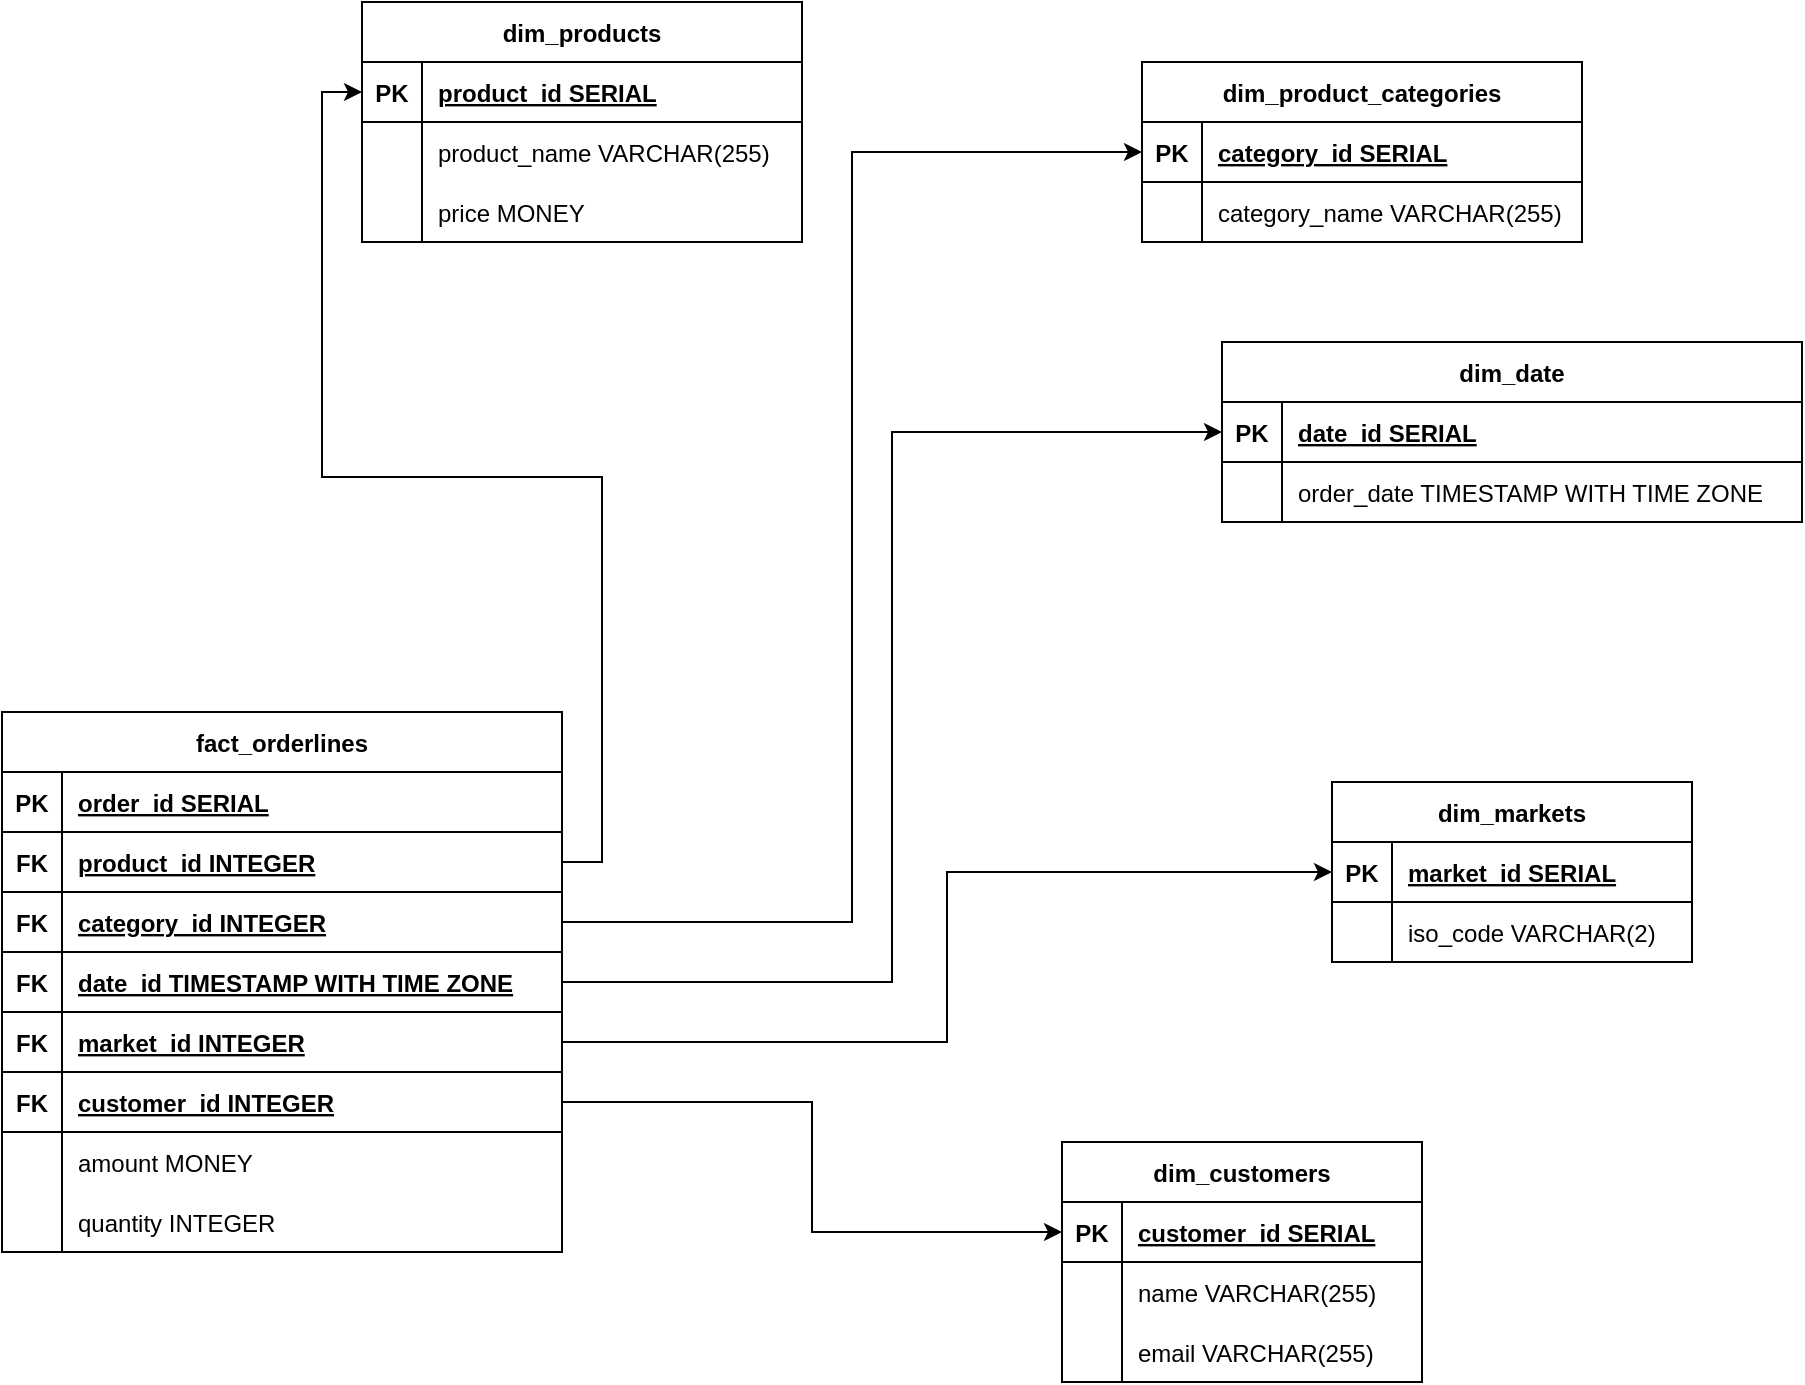 <mxfile version="23.1.1" type="device">
  <diagram id="XZgbwGNa7oJnOQkx7R82" name="Page-1">
    <mxGraphModel dx="2320" dy="634" grid="1" gridSize="10" guides="1" tooltips="1" connect="1" arrows="1" fold="1" page="1" pageScale="1" pageWidth="1100" pageHeight="850" math="0" shadow="0">
      <root>
        <mxCell id="0" />
        <mxCell id="1" parent="0" />
        <mxCell id="pxrLNf_T3DCZ3p7mx5f7-1" value="fact_orderlines" style="shape=table;startSize=30;container=1;collapsible=1;childLayout=tableLayout;fixedRows=1;rowLines=0;fontStyle=1;align=center;resizeLast=1;" vertex="1" parent="1">
          <mxGeometry x="-1070" y="385" width="280" height="270" as="geometry" />
        </mxCell>
        <mxCell id="pxrLNf_T3DCZ3p7mx5f7-77" style="shape=tableRow;horizontal=0;startSize=0;swimlaneHead=0;swimlaneBody=0;fillColor=none;collapsible=0;dropTarget=0;points=[[0,0.5],[1,0.5]];portConstraint=eastwest;strokeColor=inherit;top=0;left=0;right=0;bottom=1;" vertex="1" parent="pxrLNf_T3DCZ3p7mx5f7-1">
          <mxGeometry y="30" width="280" height="30" as="geometry" />
        </mxCell>
        <mxCell id="pxrLNf_T3DCZ3p7mx5f7-78" value="PK" style="shape=partialRectangle;overflow=hidden;connectable=0;fillColor=none;strokeColor=inherit;top=0;left=0;bottom=0;right=0;fontStyle=1;" vertex="1" parent="pxrLNf_T3DCZ3p7mx5f7-77">
          <mxGeometry width="30" height="30" as="geometry">
            <mxRectangle width="30" height="30" as="alternateBounds" />
          </mxGeometry>
        </mxCell>
        <mxCell id="pxrLNf_T3DCZ3p7mx5f7-79" value="order_id SERIAL" style="shape=partialRectangle;overflow=hidden;connectable=0;fillColor=none;align=left;strokeColor=inherit;top=0;left=0;bottom=0;right=0;spacingLeft=6;fontStyle=5;" vertex="1" parent="pxrLNf_T3DCZ3p7mx5f7-77">
          <mxGeometry x="30" width="250" height="30" as="geometry">
            <mxRectangle width="250" height="30" as="alternateBounds" />
          </mxGeometry>
        </mxCell>
        <mxCell id="pxrLNf_T3DCZ3p7mx5f7-96" style="shape=tableRow;horizontal=0;startSize=0;swimlaneHead=0;swimlaneBody=0;fillColor=none;collapsible=0;dropTarget=0;points=[[0,0.5],[1,0.5]];portConstraint=eastwest;strokeColor=inherit;top=0;left=0;right=0;bottom=1;" vertex="1" parent="pxrLNf_T3DCZ3p7mx5f7-1">
          <mxGeometry y="60" width="280" height="30" as="geometry" />
        </mxCell>
        <mxCell id="pxrLNf_T3DCZ3p7mx5f7-97" value="FK" style="shape=partialRectangle;overflow=hidden;connectable=0;fillColor=none;strokeColor=inherit;top=0;left=0;bottom=0;right=0;fontStyle=1;" vertex="1" parent="pxrLNf_T3DCZ3p7mx5f7-96">
          <mxGeometry width="30" height="30" as="geometry">
            <mxRectangle width="30" height="30" as="alternateBounds" />
          </mxGeometry>
        </mxCell>
        <mxCell id="pxrLNf_T3DCZ3p7mx5f7-98" value="product_id INTEGER" style="shape=partialRectangle;overflow=hidden;connectable=0;fillColor=none;align=left;strokeColor=inherit;top=0;left=0;bottom=0;right=0;spacingLeft=6;fontStyle=5;" vertex="1" parent="pxrLNf_T3DCZ3p7mx5f7-96">
          <mxGeometry x="30" width="250" height="30" as="geometry">
            <mxRectangle width="250" height="30" as="alternateBounds" />
          </mxGeometry>
        </mxCell>
        <mxCell id="pxrLNf_T3DCZ3p7mx5f7-104" style="shape=tableRow;horizontal=0;startSize=0;swimlaneHead=0;swimlaneBody=0;fillColor=none;collapsible=0;dropTarget=0;points=[[0,0.5],[1,0.5]];portConstraint=eastwest;strokeColor=inherit;top=0;left=0;right=0;bottom=1;" vertex="1" parent="pxrLNf_T3DCZ3p7mx5f7-1">
          <mxGeometry y="90" width="280" height="30" as="geometry" />
        </mxCell>
        <mxCell id="pxrLNf_T3DCZ3p7mx5f7-105" value="FK" style="shape=partialRectangle;overflow=hidden;connectable=0;fillColor=none;strokeColor=inherit;top=0;left=0;bottom=0;right=0;fontStyle=1;" vertex="1" parent="pxrLNf_T3DCZ3p7mx5f7-104">
          <mxGeometry width="30" height="30" as="geometry">
            <mxRectangle width="30" height="30" as="alternateBounds" />
          </mxGeometry>
        </mxCell>
        <mxCell id="pxrLNf_T3DCZ3p7mx5f7-106" value="category_id INTEGER" style="shape=partialRectangle;overflow=hidden;connectable=0;fillColor=none;align=left;strokeColor=inherit;top=0;left=0;bottom=0;right=0;spacingLeft=6;fontStyle=5;" vertex="1" parent="pxrLNf_T3DCZ3p7mx5f7-104">
          <mxGeometry x="30" width="250" height="30" as="geometry">
            <mxRectangle width="250" height="30" as="alternateBounds" />
          </mxGeometry>
        </mxCell>
        <mxCell id="pxrLNf_T3DCZ3p7mx5f7-2" value="" style="shape=tableRow;horizontal=0;startSize=0;swimlaneHead=0;swimlaneBody=0;fillColor=none;collapsible=0;dropTarget=0;points=[[0,0.5],[1,0.5]];portConstraint=eastwest;strokeColor=inherit;top=0;left=0;right=0;bottom=1;" vertex="1" parent="pxrLNf_T3DCZ3p7mx5f7-1">
          <mxGeometry y="120" width="280" height="30" as="geometry" />
        </mxCell>
        <mxCell id="pxrLNf_T3DCZ3p7mx5f7-3" value="FK" style="shape=partialRectangle;overflow=hidden;connectable=0;fillColor=none;strokeColor=inherit;top=0;left=0;bottom=0;right=0;fontStyle=1;" vertex="1" parent="pxrLNf_T3DCZ3p7mx5f7-2">
          <mxGeometry width="30" height="30" as="geometry">
            <mxRectangle width="30" height="30" as="alternateBounds" />
          </mxGeometry>
        </mxCell>
        <mxCell id="pxrLNf_T3DCZ3p7mx5f7-4" value="date_id TIMESTAMP WITH TIME ZONE" style="shape=partialRectangle;overflow=hidden;connectable=0;fillColor=none;align=left;strokeColor=inherit;top=0;left=0;bottom=0;right=0;spacingLeft=6;fontStyle=5;" vertex="1" parent="pxrLNf_T3DCZ3p7mx5f7-2">
          <mxGeometry x="30" width="250" height="30" as="geometry">
            <mxRectangle width="250" height="30" as="alternateBounds" />
          </mxGeometry>
        </mxCell>
        <mxCell id="pxrLNf_T3DCZ3p7mx5f7-5" value="" style="shape=tableRow;horizontal=0;startSize=0;swimlaneHead=0;swimlaneBody=0;fillColor=none;collapsible=0;dropTarget=0;points=[[0,0.5],[1,0.5]];portConstraint=eastwest;strokeColor=inherit;top=0;left=0;right=0;bottom=1;" vertex="1" parent="pxrLNf_T3DCZ3p7mx5f7-1">
          <mxGeometry y="150" width="280" height="30" as="geometry" />
        </mxCell>
        <mxCell id="pxrLNf_T3DCZ3p7mx5f7-6" value="FK" style="shape=partialRectangle;overflow=hidden;connectable=0;fillColor=none;strokeColor=inherit;top=0;left=0;bottom=0;right=0;fontStyle=1;" vertex="1" parent="pxrLNf_T3DCZ3p7mx5f7-5">
          <mxGeometry width="30" height="30" as="geometry">
            <mxRectangle width="30" height="30" as="alternateBounds" />
          </mxGeometry>
        </mxCell>
        <mxCell id="pxrLNf_T3DCZ3p7mx5f7-7" value="market_id INTEGER" style="shape=partialRectangle;overflow=hidden;connectable=0;fillColor=none;align=left;strokeColor=inherit;top=0;left=0;bottom=0;right=0;spacingLeft=6;fontStyle=5;" vertex="1" parent="pxrLNf_T3DCZ3p7mx5f7-5">
          <mxGeometry x="30" width="250" height="30" as="geometry">
            <mxRectangle width="250" height="30" as="alternateBounds" />
          </mxGeometry>
        </mxCell>
        <mxCell id="pxrLNf_T3DCZ3p7mx5f7-8" value="" style="shape=tableRow;horizontal=0;startSize=0;swimlaneHead=0;swimlaneBody=0;fillColor=none;collapsible=0;dropTarget=0;points=[[0,0.5],[1,0.5]];portConstraint=eastwest;strokeColor=inherit;top=0;left=0;right=0;bottom=1;" vertex="1" parent="pxrLNf_T3DCZ3p7mx5f7-1">
          <mxGeometry y="180" width="280" height="30" as="geometry" />
        </mxCell>
        <mxCell id="pxrLNf_T3DCZ3p7mx5f7-9" value="FK" style="shape=partialRectangle;overflow=hidden;connectable=0;fillColor=none;strokeColor=inherit;top=0;left=0;bottom=0;right=0;fontStyle=1;" vertex="1" parent="pxrLNf_T3DCZ3p7mx5f7-8">
          <mxGeometry width="30" height="30" as="geometry">
            <mxRectangle width="30" height="30" as="alternateBounds" />
          </mxGeometry>
        </mxCell>
        <mxCell id="pxrLNf_T3DCZ3p7mx5f7-10" value="customer_id INTEGER" style="shape=partialRectangle;overflow=hidden;connectable=0;fillColor=none;align=left;strokeColor=inherit;top=0;left=0;bottom=0;right=0;spacingLeft=6;fontStyle=5;" vertex="1" parent="pxrLNf_T3DCZ3p7mx5f7-8">
          <mxGeometry x="30" width="250" height="30" as="geometry">
            <mxRectangle width="250" height="30" as="alternateBounds" />
          </mxGeometry>
        </mxCell>
        <mxCell id="pxrLNf_T3DCZ3p7mx5f7-14" value="" style="shape=tableRow;horizontal=0;startSize=0;swimlaneHead=0;swimlaneBody=0;fillColor=none;collapsible=0;dropTarget=0;points=[[0,0.5],[1,0.5]];portConstraint=eastwest;strokeColor=inherit;top=0;left=0;right=0;bottom=0;" vertex="1" parent="pxrLNf_T3DCZ3p7mx5f7-1">
          <mxGeometry y="210" width="280" height="30" as="geometry" />
        </mxCell>
        <mxCell id="pxrLNf_T3DCZ3p7mx5f7-15" value="" style="shape=partialRectangle;overflow=hidden;connectable=0;fillColor=none;strokeColor=inherit;top=0;left=0;bottom=0;right=0;" vertex="1" parent="pxrLNf_T3DCZ3p7mx5f7-14">
          <mxGeometry width="30" height="30" as="geometry">
            <mxRectangle width="30" height="30" as="alternateBounds" />
          </mxGeometry>
        </mxCell>
        <mxCell id="pxrLNf_T3DCZ3p7mx5f7-16" value="amount MONEY" style="shape=partialRectangle;overflow=hidden;connectable=0;fillColor=none;align=left;strokeColor=inherit;top=0;left=0;bottom=0;right=0;spacingLeft=6;" vertex="1" parent="pxrLNf_T3DCZ3p7mx5f7-14">
          <mxGeometry x="30" width="250" height="30" as="geometry">
            <mxRectangle width="250" height="30" as="alternateBounds" />
          </mxGeometry>
        </mxCell>
        <mxCell id="pxrLNf_T3DCZ3p7mx5f7-99" style="shape=tableRow;horizontal=0;startSize=0;swimlaneHead=0;swimlaneBody=0;fillColor=none;collapsible=0;dropTarget=0;points=[[0,0.5],[1,0.5]];portConstraint=eastwest;strokeColor=inherit;top=0;left=0;right=0;bottom=0;" vertex="1" parent="pxrLNf_T3DCZ3p7mx5f7-1">
          <mxGeometry y="240" width="280" height="30" as="geometry" />
        </mxCell>
        <mxCell id="pxrLNf_T3DCZ3p7mx5f7-100" style="shape=partialRectangle;overflow=hidden;connectable=0;fillColor=none;strokeColor=inherit;top=0;left=0;bottom=0;right=0;" vertex="1" parent="pxrLNf_T3DCZ3p7mx5f7-99">
          <mxGeometry width="30" height="30" as="geometry">
            <mxRectangle width="30" height="30" as="alternateBounds" />
          </mxGeometry>
        </mxCell>
        <mxCell id="pxrLNf_T3DCZ3p7mx5f7-101" value="quantity INTEGER" style="shape=partialRectangle;overflow=hidden;connectable=0;fillColor=none;align=left;strokeColor=inherit;top=0;left=0;bottom=0;right=0;spacingLeft=6;" vertex="1" parent="pxrLNf_T3DCZ3p7mx5f7-99">
          <mxGeometry x="30" width="250" height="30" as="geometry">
            <mxRectangle width="250" height="30" as="alternateBounds" />
          </mxGeometry>
        </mxCell>
        <mxCell id="pxrLNf_T3DCZ3p7mx5f7-17" value="dim_date" style="shape=table;startSize=30;container=1;collapsible=1;childLayout=tableLayout;fixedRows=1;rowLines=0;fontStyle=1;align=center;resizeLast=1;" vertex="1" parent="1">
          <mxGeometry x="-460" y="200" width="290" height="90" as="geometry" />
        </mxCell>
        <mxCell id="pxrLNf_T3DCZ3p7mx5f7-18" value="" style="shape=tableRow;horizontal=0;startSize=0;swimlaneHead=0;swimlaneBody=0;fillColor=none;collapsible=0;dropTarget=0;points=[[0,0.5],[1,0.5]];portConstraint=eastwest;strokeColor=inherit;top=0;left=0;right=0;bottom=1;" vertex="1" parent="pxrLNf_T3DCZ3p7mx5f7-17">
          <mxGeometry y="30" width="290" height="30" as="geometry" />
        </mxCell>
        <mxCell id="pxrLNf_T3DCZ3p7mx5f7-19" value="PK" style="shape=partialRectangle;overflow=hidden;connectable=0;fillColor=none;strokeColor=inherit;top=0;left=0;bottom=0;right=0;fontStyle=1;" vertex="1" parent="pxrLNf_T3DCZ3p7mx5f7-18">
          <mxGeometry width="30" height="30" as="geometry">
            <mxRectangle width="30" height="30" as="alternateBounds" />
          </mxGeometry>
        </mxCell>
        <mxCell id="pxrLNf_T3DCZ3p7mx5f7-20" value="date_id SERIAL " style="shape=partialRectangle;overflow=hidden;connectable=0;fillColor=none;align=left;strokeColor=inherit;top=0;left=0;bottom=0;right=0;spacingLeft=6;fontStyle=5;" vertex="1" parent="pxrLNf_T3DCZ3p7mx5f7-18">
          <mxGeometry x="30" width="260" height="30" as="geometry">
            <mxRectangle width="260" height="30" as="alternateBounds" />
          </mxGeometry>
        </mxCell>
        <mxCell id="pxrLNf_T3DCZ3p7mx5f7-21" value="" style="shape=tableRow;horizontal=0;startSize=0;swimlaneHead=0;swimlaneBody=0;fillColor=none;collapsible=0;dropTarget=0;points=[[0,0.5],[1,0.5]];portConstraint=eastwest;strokeColor=inherit;top=0;left=0;right=0;bottom=0;" vertex="1" parent="pxrLNf_T3DCZ3p7mx5f7-17">
          <mxGeometry y="60" width="290" height="30" as="geometry" />
        </mxCell>
        <mxCell id="pxrLNf_T3DCZ3p7mx5f7-22" value="" style="shape=partialRectangle;overflow=hidden;connectable=0;fillColor=none;strokeColor=inherit;top=0;left=0;bottom=0;right=0;" vertex="1" parent="pxrLNf_T3DCZ3p7mx5f7-21">
          <mxGeometry width="30" height="30" as="geometry">
            <mxRectangle width="30" height="30" as="alternateBounds" />
          </mxGeometry>
        </mxCell>
        <mxCell id="pxrLNf_T3DCZ3p7mx5f7-23" value="order_date TIMESTAMP WITH TIME ZONE" style="shape=partialRectangle;overflow=hidden;connectable=0;fillColor=none;align=left;strokeColor=inherit;top=0;left=0;bottom=0;right=0;spacingLeft=6;" vertex="1" parent="pxrLNf_T3DCZ3p7mx5f7-21">
          <mxGeometry x="30" width="260" height="30" as="geometry">
            <mxRectangle width="260" height="30" as="alternateBounds" />
          </mxGeometry>
        </mxCell>
        <mxCell id="pxrLNf_T3DCZ3p7mx5f7-24" value="dim_products" style="shape=table;startSize=30;container=1;collapsible=1;childLayout=tableLayout;fixedRows=1;rowLines=0;fontStyle=1;align=center;resizeLast=1;" vertex="1" parent="1">
          <mxGeometry x="-890" y="30" width="220" height="120" as="geometry" />
        </mxCell>
        <mxCell id="pxrLNf_T3DCZ3p7mx5f7-80" style="shape=tableRow;horizontal=0;startSize=0;swimlaneHead=0;swimlaneBody=0;fillColor=none;collapsible=0;dropTarget=0;points=[[0,0.5],[1,0.5]];portConstraint=eastwest;strokeColor=inherit;top=0;left=0;right=0;bottom=1;" vertex="1" parent="pxrLNf_T3DCZ3p7mx5f7-24">
          <mxGeometry y="30" width="220" height="30" as="geometry" />
        </mxCell>
        <mxCell id="pxrLNf_T3DCZ3p7mx5f7-81" value="PK" style="shape=partialRectangle;overflow=hidden;connectable=0;fillColor=none;strokeColor=inherit;top=0;left=0;bottom=0;right=0;fontStyle=1;" vertex="1" parent="pxrLNf_T3DCZ3p7mx5f7-80">
          <mxGeometry width="30" height="30" as="geometry">
            <mxRectangle width="30" height="30" as="alternateBounds" />
          </mxGeometry>
        </mxCell>
        <mxCell id="pxrLNf_T3DCZ3p7mx5f7-82" value="product_id SERIAL" style="shape=partialRectangle;overflow=hidden;connectable=0;fillColor=none;align=left;strokeColor=inherit;top=0;left=0;bottom=0;right=0;spacingLeft=6;fontStyle=5;" vertex="1" parent="pxrLNf_T3DCZ3p7mx5f7-80">
          <mxGeometry x="30" width="190" height="30" as="geometry">
            <mxRectangle width="190" height="30" as="alternateBounds" />
          </mxGeometry>
        </mxCell>
        <mxCell id="pxrLNf_T3DCZ3p7mx5f7-31" value="" style="shape=tableRow;horizontal=0;startSize=0;swimlaneHead=0;swimlaneBody=0;fillColor=none;collapsible=0;dropTarget=0;points=[[0,0.5],[1,0.5]];portConstraint=eastwest;strokeColor=inherit;top=0;left=0;right=0;bottom=0;" vertex="1" parent="pxrLNf_T3DCZ3p7mx5f7-24">
          <mxGeometry y="60" width="220" height="30" as="geometry" />
        </mxCell>
        <mxCell id="pxrLNf_T3DCZ3p7mx5f7-32" value="" style="shape=partialRectangle;overflow=hidden;connectable=0;fillColor=none;strokeColor=inherit;top=0;left=0;bottom=0;right=0;" vertex="1" parent="pxrLNf_T3DCZ3p7mx5f7-31">
          <mxGeometry width="30" height="30" as="geometry">
            <mxRectangle width="30" height="30" as="alternateBounds" />
          </mxGeometry>
        </mxCell>
        <mxCell id="pxrLNf_T3DCZ3p7mx5f7-33" value="product_name VARCHAR(255)" style="shape=partialRectangle;overflow=hidden;connectable=0;fillColor=none;align=left;strokeColor=inherit;top=0;left=0;bottom=0;right=0;spacingLeft=6;" vertex="1" parent="pxrLNf_T3DCZ3p7mx5f7-31">
          <mxGeometry x="30" width="190" height="30" as="geometry">
            <mxRectangle width="190" height="30" as="alternateBounds" />
          </mxGeometry>
        </mxCell>
        <mxCell id="pxrLNf_T3DCZ3p7mx5f7-34" value="" style="shape=tableRow;horizontal=0;startSize=0;swimlaneHead=0;swimlaneBody=0;fillColor=none;collapsible=0;dropTarget=0;points=[[0,0.5],[1,0.5]];portConstraint=eastwest;strokeColor=inherit;top=0;left=0;right=0;bottom=0;" vertex="1" parent="pxrLNf_T3DCZ3p7mx5f7-24">
          <mxGeometry y="90" width="220" height="30" as="geometry" />
        </mxCell>
        <mxCell id="pxrLNf_T3DCZ3p7mx5f7-35" value="" style="shape=partialRectangle;overflow=hidden;connectable=0;fillColor=none;strokeColor=inherit;top=0;left=0;bottom=0;right=0;" vertex="1" parent="pxrLNf_T3DCZ3p7mx5f7-34">
          <mxGeometry width="30" height="30" as="geometry">
            <mxRectangle width="30" height="30" as="alternateBounds" />
          </mxGeometry>
        </mxCell>
        <mxCell id="pxrLNf_T3DCZ3p7mx5f7-36" value="price MONEY" style="shape=partialRectangle;overflow=hidden;connectable=0;fillColor=none;align=left;strokeColor=inherit;top=0;left=0;bottom=0;right=0;spacingLeft=6;" vertex="1" parent="pxrLNf_T3DCZ3p7mx5f7-34">
          <mxGeometry x="30" width="190" height="30" as="geometry">
            <mxRectangle width="190" height="30" as="alternateBounds" />
          </mxGeometry>
        </mxCell>
        <mxCell id="pxrLNf_T3DCZ3p7mx5f7-50" value="dim_product_categories" style="shape=table;startSize=30;container=1;collapsible=1;childLayout=tableLayout;fixedRows=1;rowLines=0;fontStyle=1;align=center;resizeLast=1;" vertex="1" parent="1">
          <mxGeometry x="-500" y="60" width="220" height="90" as="geometry" />
        </mxCell>
        <mxCell id="pxrLNf_T3DCZ3p7mx5f7-51" value="" style="shape=tableRow;horizontal=0;startSize=0;swimlaneHead=0;swimlaneBody=0;fillColor=none;collapsible=0;dropTarget=0;points=[[0,0.5],[1,0.5]];portConstraint=eastwest;strokeColor=inherit;top=0;left=0;right=0;bottom=1;" vertex="1" parent="pxrLNf_T3DCZ3p7mx5f7-50">
          <mxGeometry y="30" width="220" height="30" as="geometry" />
        </mxCell>
        <mxCell id="pxrLNf_T3DCZ3p7mx5f7-52" value="PK" style="shape=partialRectangle;overflow=hidden;connectable=0;fillColor=none;strokeColor=inherit;top=0;left=0;bottom=0;right=0;fontStyle=1;" vertex="1" parent="pxrLNf_T3DCZ3p7mx5f7-51">
          <mxGeometry width="30" height="30" as="geometry">
            <mxRectangle width="30" height="30" as="alternateBounds" />
          </mxGeometry>
        </mxCell>
        <mxCell id="pxrLNf_T3DCZ3p7mx5f7-53" value="category_id SERIAL " style="shape=partialRectangle;overflow=hidden;connectable=0;fillColor=none;align=left;strokeColor=inherit;top=0;left=0;bottom=0;right=0;spacingLeft=6;fontStyle=5;" vertex="1" parent="pxrLNf_T3DCZ3p7mx5f7-51">
          <mxGeometry x="30" width="190" height="30" as="geometry">
            <mxRectangle width="190" height="30" as="alternateBounds" />
          </mxGeometry>
        </mxCell>
        <mxCell id="pxrLNf_T3DCZ3p7mx5f7-54" value="" style="shape=tableRow;horizontal=0;startSize=0;swimlaneHead=0;swimlaneBody=0;fillColor=none;collapsible=0;dropTarget=0;points=[[0,0.5],[1,0.5]];portConstraint=eastwest;strokeColor=inherit;top=0;left=0;right=0;bottom=0;" vertex="1" parent="pxrLNf_T3DCZ3p7mx5f7-50">
          <mxGeometry y="60" width="220" height="30" as="geometry" />
        </mxCell>
        <mxCell id="pxrLNf_T3DCZ3p7mx5f7-55" value="" style="shape=partialRectangle;overflow=hidden;connectable=0;fillColor=none;strokeColor=inherit;top=0;left=0;bottom=0;right=0;" vertex="1" parent="pxrLNf_T3DCZ3p7mx5f7-54">
          <mxGeometry width="30" height="30" as="geometry">
            <mxRectangle width="30" height="30" as="alternateBounds" />
          </mxGeometry>
        </mxCell>
        <mxCell id="pxrLNf_T3DCZ3p7mx5f7-56" value="category_name VARCHAR(255)" style="shape=partialRectangle;overflow=hidden;connectable=0;fillColor=none;align=left;strokeColor=inherit;top=0;left=0;bottom=0;right=0;spacingLeft=6;" vertex="1" parent="pxrLNf_T3DCZ3p7mx5f7-54">
          <mxGeometry x="30" width="190" height="30" as="geometry">
            <mxRectangle width="190" height="30" as="alternateBounds" />
          </mxGeometry>
        </mxCell>
        <mxCell id="pxrLNf_T3DCZ3p7mx5f7-57" value="dim_customers" style="shape=table;startSize=30;container=1;collapsible=1;childLayout=tableLayout;fixedRows=1;rowLines=0;fontStyle=1;align=center;resizeLast=1;" vertex="1" parent="1">
          <mxGeometry x="-540" y="600" width="180" height="120" as="geometry" />
        </mxCell>
        <mxCell id="pxrLNf_T3DCZ3p7mx5f7-58" value="" style="shape=tableRow;horizontal=0;startSize=0;swimlaneHead=0;swimlaneBody=0;fillColor=none;collapsible=0;dropTarget=0;points=[[0,0.5],[1,0.5]];portConstraint=eastwest;strokeColor=inherit;top=0;left=0;right=0;bottom=1;" vertex="1" parent="pxrLNf_T3DCZ3p7mx5f7-57">
          <mxGeometry y="30" width="180" height="30" as="geometry" />
        </mxCell>
        <mxCell id="pxrLNf_T3DCZ3p7mx5f7-59" value="PK" style="shape=partialRectangle;overflow=hidden;connectable=0;fillColor=none;strokeColor=inherit;top=0;left=0;bottom=0;right=0;fontStyle=1;" vertex="1" parent="pxrLNf_T3DCZ3p7mx5f7-58">
          <mxGeometry width="30" height="30" as="geometry">
            <mxRectangle width="30" height="30" as="alternateBounds" />
          </mxGeometry>
        </mxCell>
        <mxCell id="pxrLNf_T3DCZ3p7mx5f7-60" value="customer_id SERIAL " style="shape=partialRectangle;overflow=hidden;connectable=0;fillColor=none;align=left;strokeColor=inherit;top=0;left=0;bottom=0;right=0;spacingLeft=6;fontStyle=5;" vertex="1" parent="pxrLNf_T3DCZ3p7mx5f7-58">
          <mxGeometry x="30" width="150" height="30" as="geometry">
            <mxRectangle width="150" height="30" as="alternateBounds" />
          </mxGeometry>
        </mxCell>
        <mxCell id="pxrLNf_T3DCZ3p7mx5f7-61" value="" style="shape=tableRow;horizontal=0;startSize=0;swimlaneHead=0;swimlaneBody=0;fillColor=none;collapsible=0;dropTarget=0;points=[[0,0.5],[1,0.5]];portConstraint=eastwest;strokeColor=inherit;top=0;left=0;right=0;bottom=0;" vertex="1" parent="pxrLNf_T3DCZ3p7mx5f7-57">
          <mxGeometry y="60" width="180" height="30" as="geometry" />
        </mxCell>
        <mxCell id="pxrLNf_T3DCZ3p7mx5f7-62" value="" style="shape=partialRectangle;overflow=hidden;connectable=0;fillColor=none;strokeColor=inherit;top=0;left=0;bottom=0;right=0;" vertex="1" parent="pxrLNf_T3DCZ3p7mx5f7-61">
          <mxGeometry width="30" height="30" as="geometry">
            <mxRectangle width="30" height="30" as="alternateBounds" />
          </mxGeometry>
        </mxCell>
        <mxCell id="pxrLNf_T3DCZ3p7mx5f7-63" value="name VARCHAR(255)" style="shape=partialRectangle;overflow=hidden;connectable=0;fillColor=none;align=left;strokeColor=inherit;top=0;left=0;bottom=0;right=0;spacingLeft=6;" vertex="1" parent="pxrLNf_T3DCZ3p7mx5f7-61">
          <mxGeometry x="30" width="150" height="30" as="geometry">
            <mxRectangle width="150" height="30" as="alternateBounds" />
          </mxGeometry>
        </mxCell>
        <mxCell id="pxrLNf_T3DCZ3p7mx5f7-64" value="" style="shape=tableRow;horizontal=0;startSize=0;swimlaneHead=0;swimlaneBody=0;fillColor=none;collapsible=0;dropTarget=0;points=[[0,0.5],[1,0.5]];portConstraint=eastwest;strokeColor=inherit;top=0;left=0;right=0;bottom=0;" vertex="1" parent="pxrLNf_T3DCZ3p7mx5f7-57">
          <mxGeometry y="90" width="180" height="30" as="geometry" />
        </mxCell>
        <mxCell id="pxrLNf_T3DCZ3p7mx5f7-65" value="" style="shape=partialRectangle;overflow=hidden;connectable=0;fillColor=none;strokeColor=inherit;top=0;left=0;bottom=0;right=0;" vertex="1" parent="pxrLNf_T3DCZ3p7mx5f7-64">
          <mxGeometry width="30" height="30" as="geometry">
            <mxRectangle width="30" height="30" as="alternateBounds" />
          </mxGeometry>
        </mxCell>
        <mxCell id="pxrLNf_T3DCZ3p7mx5f7-66" value="email VARCHAR(255)" style="shape=partialRectangle;overflow=hidden;connectable=0;fillColor=none;align=left;strokeColor=inherit;top=0;left=0;bottom=0;right=0;spacingLeft=6;" vertex="1" parent="pxrLNf_T3DCZ3p7mx5f7-64">
          <mxGeometry x="30" width="150" height="30" as="geometry">
            <mxRectangle width="150" height="30" as="alternateBounds" />
          </mxGeometry>
        </mxCell>
        <mxCell id="pxrLNf_T3DCZ3p7mx5f7-67" value="dim_markets" style="shape=table;startSize=30;container=1;collapsible=1;childLayout=tableLayout;fixedRows=1;rowLines=0;fontStyle=1;align=center;resizeLast=1;" vertex="1" parent="1">
          <mxGeometry x="-405" y="420" width="180" height="90" as="geometry" />
        </mxCell>
        <mxCell id="pxrLNf_T3DCZ3p7mx5f7-68" value="" style="shape=tableRow;horizontal=0;startSize=0;swimlaneHead=0;swimlaneBody=0;fillColor=none;collapsible=0;dropTarget=0;points=[[0,0.5],[1,0.5]];portConstraint=eastwest;strokeColor=inherit;top=0;left=0;right=0;bottom=1;" vertex="1" parent="pxrLNf_T3DCZ3p7mx5f7-67">
          <mxGeometry y="30" width="180" height="30" as="geometry" />
        </mxCell>
        <mxCell id="pxrLNf_T3DCZ3p7mx5f7-69" value="PK" style="shape=partialRectangle;overflow=hidden;connectable=0;fillColor=none;strokeColor=inherit;top=0;left=0;bottom=0;right=0;fontStyle=1;" vertex="1" parent="pxrLNf_T3DCZ3p7mx5f7-68">
          <mxGeometry width="30" height="30" as="geometry">
            <mxRectangle width="30" height="30" as="alternateBounds" />
          </mxGeometry>
        </mxCell>
        <mxCell id="pxrLNf_T3DCZ3p7mx5f7-70" value="market_id SERIAL " style="shape=partialRectangle;overflow=hidden;connectable=0;fillColor=none;align=left;strokeColor=inherit;top=0;left=0;bottom=0;right=0;spacingLeft=6;fontStyle=5;" vertex="1" parent="pxrLNf_T3DCZ3p7mx5f7-68">
          <mxGeometry x="30" width="150" height="30" as="geometry">
            <mxRectangle width="150" height="30" as="alternateBounds" />
          </mxGeometry>
        </mxCell>
        <mxCell id="pxrLNf_T3DCZ3p7mx5f7-71" value="" style="shape=tableRow;horizontal=0;startSize=0;swimlaneHead=0;swimlaneBody=0;fillColor=none;collapsible=0;dropTarget=0;points=[[0,0.5],[1,0.5]];portConstraint=eastwest;strokeColor=inherit;top=0;left=0;right=0;bottom=0;" vertex="1" parent="pxrLNf_T3DCZ3p7mx5f7-67">
          <mxGeometry y="60" width="180" height="30" as="geometry" />
        </mxCell>
        <mxCell id="pxrLNf_T3DCZ3p7mx5f7-72" value="" style="shape=partialRectangle;overflow=hidden;connectable=0;fillColor=none;strokeColor=inherit;top=0;left=0;bottom=0;right=0;" vertex="1" parent="pxrLNf_T3DCZ3p7mx5f7-71">
          <mxGeometry width="30" height="30" as="geometry">
            <mxRectangle width="30" height="30" as="alternateBounds" />
          </mxGeometry>
        </mxCell>
        <mxCell id="pxrLNf_T3DCZ3p7mx5f7-73" value="iso_code VARCHAR(2)" style="shape=partialRectangle;overflow=hidden;connectable=0;fillColor=none;align=left;strokeColor=inherit;top=0;left=0;bottom=0;right=0;spacingLeft=6;" vertex="1" parent="pxrLNf_T3DCZ3p7mx5f7-71">
          <mxGeometry x="30" width="150" height="30" as="geometry">
            <mxRectangle width="150" height="30" as="alternateBounds" />
          </mxGeometry>
        </mxCell>
        <mxCell id="pxrLNf_T3DCZ3p7mx5f7-87" style="edgeStyle=orthogonalEdgeStyle;rounded=0;orthogonalLoop=1;jettySize=auto;html=1;" edge="1" parent="1" source="pxrLNf_T3DCZ3p7mx5f7-5" target="pxrLNf_T3DCZ3p7mx5f7-68">
          <mxGeometry relative="1" as="geometry" />
        </mxCell>
        <mxCell id="pxrLNf_T3DCZ3p7mx5f7-88" style="edgeStyle=orthogonalEdgeStyle;rounded=0;orthogonalLoop=1;jettySize=auto;html=1;" edge="1" parent="1" source="pxrLNf_T3DCZ3p7mx5f7-8" target="pxrLNf_T3DCZ3p7mx5f7-58">
          <mxGeometry relative="1" as="geometry" />
        </mxCell>
        <mxCell id="pxrLNf_T3DCZ3p7mx5f7-102" style="edgeStyle=orthogonalEdgeStyle;rounded=0;orthogonalLoop=1;jettySize=auto;html=1;" edge="1" parent="1" source="pxrLNf_T3DCZ3p7mx5f7-96" target="pxrLNf_T3DCZ3p7mx5f7-80">
          <mxGeometry relative="1" as="geometry" />
        </mxCell>
        <mxCell id="pxrLNf_T3DCZ3p7mx5f7-103" style="edgeStyle=orthogonalEdgeStyle;rounded=0;orthogonalLoop=1;jettySize=auto;html=1;entryX=0;entryY=0.5;entryDx=0;entryDy=0;" edge="1" parent="1" source="pxrLNf_T3DCZ3p7mx5f7-2" target="pxrLNf_T3DCZ3p7mx5f7-18">
          <mxGeometry relative="1" as="geometry" />
        </mxCell>
        <mxCell id="pxrLNf_T3DCZ3p7mx5f7-107" style="edgeStyle=orthogonalEdgeStyle;rounded=0;orthogonalLoop=1;jettySize=auto;html=1;" edge="1" parent="1" source="pxrLNf_T3DCZ3p7mx5f7-104" target="pxrLNf_T3DCZ3p7mx5f7-51">
          <mxGeometry relative="1" as="geometry" />
        </mxCell>
      </root>
    </mxGraphModel>
  </diagram>
</mxfile>
